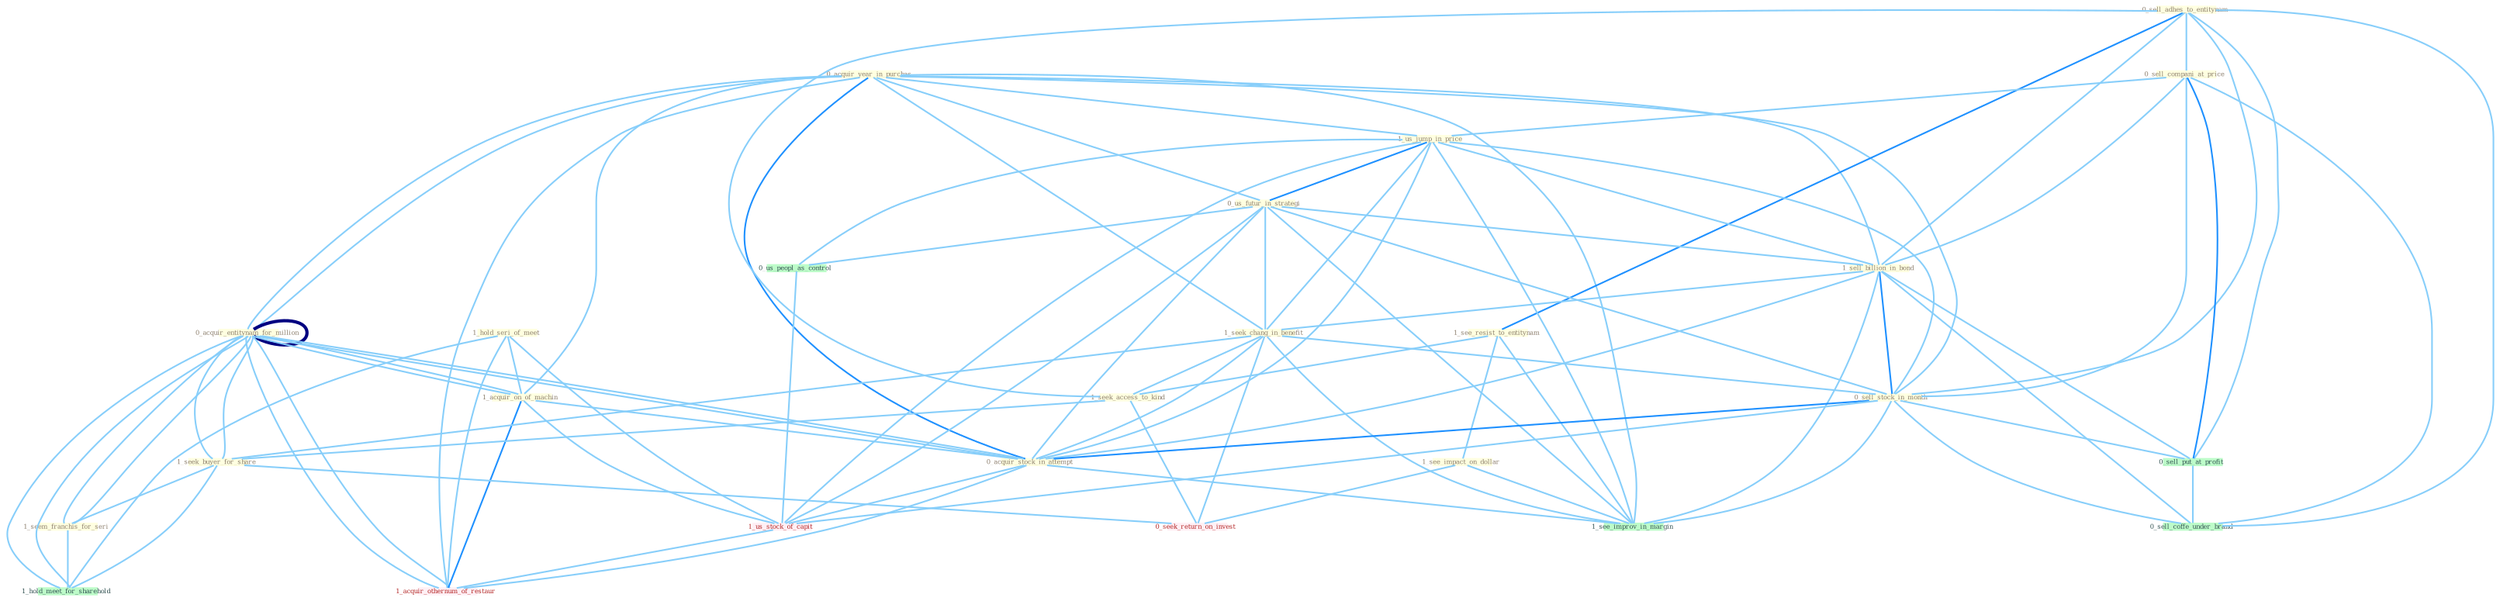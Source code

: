 Graph G{ 
    node
    [shape=polygon,style=filled,width=.5,height=.06,color="#BDFCC9",fixedsize=true,fontsize=4,
    fontcolor="#2f4f4f"];
    {node
    [color="#ffffe0", fontcolor="#8b7d6b"] "0_acquir_year_in_purchas " "0_sell_adhes_to_entitynam " "0_sell_compani_at_price " "1_see_resist_to_entitynam " "0_acquir_entitynam_for_million " "1_hold_seri_of_meet " "1_us_jump_in_price " "1_acquir_on_of_machin " "1_see_impact_on_dollar " "0_us_futur_in_strategi " "1_sell_billion_in_bond " "1_seek_chang_in_benefit " "0_acquir_entitynam_for_million " "1_seek_access_to_kind " "0_sell_stock_in_month " "1_seek_buyer_for_share " "0_acquir_stock_in_attempt " "1_seem_franchis_for_seri "}
{node [color="#fff0f5", fontcolor="#b22222"] "0_seek_return_on_invest " "1_us_stock_of_capit " "1_acquir_othernum_of_restaur "}
edge [color="#B0E2FF"];

	"0_acquir_year_in_purchas " -- "0_acquir_entitynam_for_million " [w="1", color="#87cefa" ];
	"0_acquir_year_in_purchas " -- "1_us_jump_in_price " [w="1", color="#87cefa" ];
	"0_acquir_year_in_purchas " -- "1_acquir_on_of_machin " [w="1", color="#87cefa" ];
	"0_acquir_year_in_purchas " -- "0_us_futur_in_strategi " [w="1", color="#87cefa" ];
	"0_acquir_year_in_purchas " -- "1_sell_billion_in_bond " [w="1", color="#87cefa" ];
	"0_acquir_year_in_purchas " -- "1_seek_chang_in_benefit " [w="1", color="#87cefa" ];
	"0_acquir_year_in_purchas " -- "0_acquir_entitynam_for_million " [w="1", color="#87cefa" ];
	"0_acquir_year_in_purchas " -- "0_sell_stock_in_month " [w="1", color="#87cefa" ];
	"0_acquir_year_in_purchas " -- "0_acquir_stock_in_attempt " [w="2", color="#1e90ff" , len=0.8];
	"0_acquir_year_in_purchas " -- "1_see_improv_in_margin " [w="1", color="#87cefa" ];
	"0_acquir_year_in_purchas " -- "1_acquir_othernum_of_restaur " [w="1", color="#87cefa" ];
	"0_sell_adhes_to_entitynam " -- "0_sell_compani_at_price " [w="1", color="#87cefa" ];
	"0_sell_adhes_to_entitynam " -- "1_see_resist_to_entitynam " [w="2", color="#1e90ff" , len=0.8];
	"0_sell_adhes_to_entitynam " -- "1_sell_billion_in_bond " [w="1", color="#87cefa" ];
	"0_sell_adhes_to_entitynam " -- "1_seek_access_to_kind " [w="1", color="#87cefa" ];
	"0_sell_adhes_to_entitynam " -- "0_sell_stock_in_month " [w="1", color="#87cefa" ];
	"0_sell_adhes_to_entitynam " -- "0_sell_put_at_profit " [w="1", color="#87cefa" ];
	"0_sell_adhes_to_entitynam " -- "0_sell_coffe_under_brand " [w="1", color="#87cefa" ];
	"0_sell_compani_at_price " -- "1_us_jump_in_price " [w="1", color="#87cefa" ];
	"0_sell_compani_at_price " -- "1_sell_billion_in_bond " [w="1", color="#87cefa" ];
	"0_sell_compani_at_price " -- "0_sell_stock_in_month " [w="1", color="#87cefa" ];
	"0_sell_compani_at_price " -- "0_sell_put_at_profit " [w="2", color="#1e90ff" , len=0.8];
	"0_sell_compani_at_price " -- "0_sell_coffe_under_brand " [w="1", color="#87cefa" ];
	"1_see_resist_to_entitynam " -- "1_see_impact_on_dollar " [w="1", color="#87cefa" ];
	"1_see_resist_to_entitynam " -- "1_seek_access_to_kind " [w="1", color="#87cefa" ];
	"1_see_resist_to_entitynam " -- "1_see_improv_in_margin " [w="1", color="#87cefa" ];
	"0_acquir_entitynam_for_million " -- "1_acquir_on_of_machin " [w="1", color="#87cefa" ];
	"0_acquir_entitynam_for_million " -- "0_acquir_entitynam_for_million " [w="4", style=bold, color="#000080", len=0.4];
	"0_acquir_entitynam_for_million " -- "1_seek_buyer_for_share " [w="1", color="#87cefa" ];
	"0_acquir_entitynam_for_million " -- "0_acquir_stock_in_attempt " [w="1", color="#87cefa" ];
	"0_acquir_entitynam_for_million " -- "1_seem_franchis_for_seri " [w="1", color="#87cefa" ];
	"0_acquir_entitynam_for_million " -- "1_hold_meet_for_sharehold " [w="1", color="#87cefa" ];
	"0_acquir_entitynam_for_million " -- "1_acquir_othernum_of_restaur " [w="1", color="#87cefa" ];
	"1_hold_seri_of_meet " -- "1_acquir_on_of_machin " [w="1", color="#87cefa" ];
	"1_hold_seri_of_meet " -- "1_us_stock_of_capit " [w="1", color="#87cefa" ];
	"1_hold_seri_of_meet " -- "1_hold_meet_for_sharehold " [w="1", color="#87cefa" ];
	"1_hold_seri_of_meet " -- "1_acquir_othernum_of_restaur " [w="1", color="#87cefa" ];
	"1_us_jump_in_price " -- "0_us_futur_in_strategi " [w="2", color="#1e90ff" , len=0.8];
	"1_us_jump_in_price " -- "1_sell_billion_in_bond " [w="1", color="#87cefa" ];
	"1_us_jump_in_price " -- "1_seek_chang_in_benefit " [w="1", color="#87cefa" ];
	"1_us_jump_in_price " -- "0_sell_stock_in_month " [w="1", color="#87cefa" ];
	"1_us_jump_in_price " -- "0_acquir_stock_in_attempt " [w="1", color="#87cefa" ];
	"1_us_jump_in_price " -- "0_us_peopl_as_control " [w="1", color="#87cefa" ];
	"1_us_jump_in_price " -- "1_us_stock_of_capit " [w="1", color="#87cefa" ];
	"1_us_jump_in_price " -- "1_see_improv_in_margin " [w="1", color="#87cefa" ];
	"1_acquir_on_of_machin " -- "0_acquir_entitynam_for_million " [w="1", color="#87cefa" ];
	"1_acquir_on_of_machin " -- "0_acquir_stock_in_attempt " [w="1", color="#87cefa" ];
	"1_acquir_on_of_machin " -- "1_us_stock_of_capit " [w="1", color="#87cefa" ];
	"1_acquir_on_of_machin " -- "1_acquir_othernum_of_restaur " [w="2", color="#1e90ff" , len=0.8];
	"1_see_impact_on_dollar " -- "0_seek_return_on_invest " [w="1", color="#87cefa" ];
	"1_see_impact_on_dollar " -- "1_see_improv_in_margin " [w="1", color="#87cefa" ];
	"0_us_futur_in_strategi " -- "1_sell_billion_in_bond " [w="1", color="#87cefa" ];
	"0_us_futur_in_strategi " -- "1_seek_chang_in_benefit " [w="1", color="#87cefa" ];
	"0_us_futur_in_strategi " -- "0_sell_stock_in_month " [w="1", color="#87cefa" ];
	"0_us_futur_in_strategi " -- "0_acquir_stock_in_attempt " [w="1", color="#87cefa" ];
	"0_us_futur_in_strategi " -- "0_us_peopl_as_control " [w="1", color="#87cefa" ];
	"0_us_futur_in_strategi " -- "1_us_stock_of_capit " [w="1", color="#87cefa" ];
	"0_us_futur_in_strategi " -- "1_see_improv_in_margin " [w="1", color="#87cefa" ];
	"1_sell_billion_in_bond " -- "1_seek_chang_in_benefit " [w="1", color="#87cefa" ];
	"1_sell_billion_in_bond " -- "0_sell_stock_in_month " [w="2", color="#1e90ff" , len=0.8];
	"1_sell_billion_in_bond " -- "0_acquir_stock_in_attempt " [w="1", color="#87cefa" ];
	"1_sell_billion_in_bond " -- "0_sell_put_at_profit " [w="1", color="#87cefa" ];
	"1_sell_billion_in_bond " -- "1_see_improv_in_margin " [w="1", color="#87cefa" ];
	"1_sell_billion_in_bond " -- "0_sell_coffe_under_brand " [w="1", color="#87cefa" ];
	"1_seek_chang_in_benefit " -- "1_seek_access_to_kind " [w="1", color="#87cefa" ];
	"1_seek_chang_in_benefit " -- "0_sell_stock_in_month " [w="1", color="#87cefa" ];
	"1_seek_chang_in_benefit " -- "1_seek_buyer_for_share " [w="1", color="#87cefa" ];
	"1_seek_chang_in_benefit " -- "0_acquir_stock_in_attempt " [w="1", color="#87cefa" ];
	"1_seek_chang_in_benefit " -- "0_seek_return_on_invest " [w="1", color="#87cefa" ];
	"1_seek_chang_in_benefit " -- "1_see_improv_in_margin " [w="1", color="#87cefa" ];
	"0_acquir_entitynam_for_million " -- "1_seek_buyer_for_share " [w="1", color="#87cefa" ];
	"0_acquir_entitynam_for_million " -- "0_acquir_stock_in_attempt " [w="1", color="#87cefa" ];
	"0_acquir_entitynam_for_million " -- "1_seem_franchis_for_seri " [w="1", color="#87cefa" ];
	"0_acquir_entitynam_for_million " -- "1_hold_meet_for_sharehold " [w="1", color="#87cefa" ];
	"0_acquir_entitynam_for_million " -- "1_acquir_othernum_of_restaur " [w="1", color="#87cefa" ];
	"1_seek_access_to_kind " -- "1_seek_buyer_for_share " [w="1", color="#87cefa" ];
	"1_seek_access_to_kind " -- "0_seek_return_on_invest " [w="1", color="#87cefa" ];
	"0_sell_stock_in_month " -- "0_acquir_stock_in_attempt " [w="2", color="#1e90ff" , len=0.8];
	"0_sell_stock_in_month " -- "0_sell_put_at_profit " [w="1", color="#87cefa" ];
	"0_sell_stock_in_month " -- "1_us_stock_of_capit " [w="1", color="#87cefa" ];
	"0_sell_stock_in_month " -- "1_see_improv_in_margin " [w="1", color="#87cefa" ];
	"0_sell_stock_in_month " -- "0_sell_coffe_under_brand " [w="1", color="#87cefa" ];
	"1_seek_buyer_for_share " -- "1_seem_franchis_for_seri " [w="1", color="#87cefa" ];
	"1_seek_buyer_for_share " -- "0_seek_return_on_invest " [w="1", color="#87cefa" ];
	"1_seek_buyer_for_share " -- "1_hold_meet_for_sharehold " [w="1", color="#87cefa" ];
	"0_acquir_stock_in_attempt " -- "1_us_stock_of_capit " [w="1", color="#87cefa" ];
	"0_acquir_stock_in_attempt " -- "1_see_improv_in_margin " [w="1", color="#87cefa" ];
	"0_acquir_stock_in_attempt " -- "1_acquir_othernum_of_restaur " [w="1", color="#87cefa" ];
	"1_seem_franchis_for_seri " -- "1_hold_meet_for_sharehold " [w="1", color="#87cefa" ];
	"0_us_peopl_as_control " -- "1_us_stock_of_capit " [w="1", color="#87cefa" ];
	"0_sell_put_at_profit " -- "0_sell_coffe_under_brand " [w="1", color="#87cefa" ];
	"1_us_stock_of_capit " -- "1_acquir_othernum_of_restaur " [w="1", color="#87cefa" ];
}